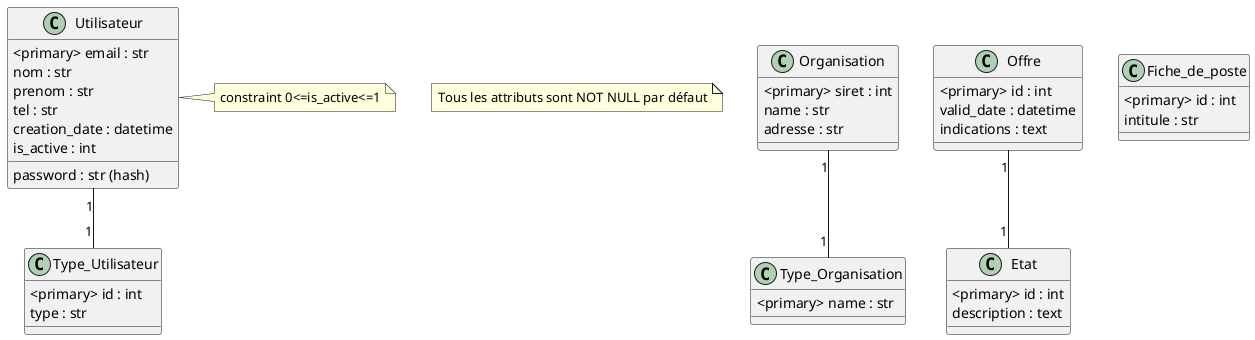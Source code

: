 @startuml
note "Tous les attributs sont NOT NULL par défaut" as note


class Type_Utilisateur{
  <primary> id : int 
  type : str
}


class Utilisateur{
  <primary> email : str
  password : str (hash)
  nom : str
  prenom : str
  tel : str
  creation_date : datetime
  is_active : int
}
note right
  constraint 0<=is_active<=1
end note

class Type_Organisation{
  <primary> name : str
}

class Organisation{
  <primary> siret : int
  name : str
  adresse : str
}

class Etat{
  <primary> id : int
  description : text
}

class Offre{
  <primary> id : int
  valid_date : datetime
  indications : text
}

class Fiche_de_poste{
  <primary> id : int
  intitule : str

}

Offre "1" -- "1" Etat
Utilisateur "1" -- "1" Type_Utilisateur
Organisation "1" -- "1" Type_Organisation
@enduml